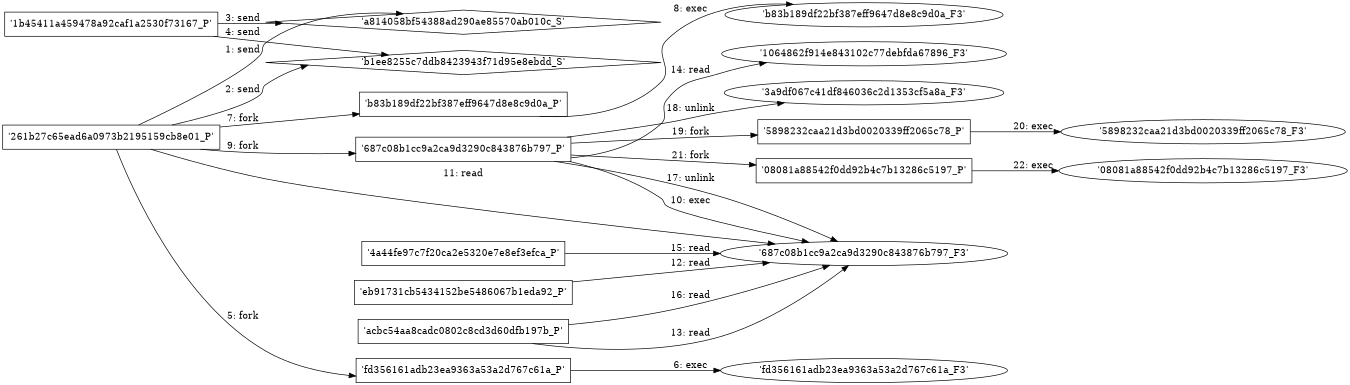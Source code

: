 digraph "D:\Learning\Paper\apt\基于CTI的攻击预警\Dataset\攻击图\ASGfromALLCTI\Talos ShadowGate Take Down Global Malvertising Campaign Thwarted.dot" {
rankdir="LR"
size="9"
fixedsize="false"
splines="true"
nodesep=0.3
ranksep=0
fontsize=10
overlap="scalexy"
engine= "neato"
	"'a814058bf54388ad290ae85570ab010c_S'" [node_type=Socket shape=diamond]
	"'261b27c65ead6a0973b2195159cb8e01_P'" [node_type=Process shape=box]
	"'261b27c65ead6a0973b2195159cb8e01_P'" -> "'a814058bf54388ad290ae85570ab010c_S'" [label="1: send"]
	"'b1ee8255c7ddb8423943f71d95e8ebdd_S'" [node_type=Socket shape=diamond]
	"'261b27c65ead6a0973b2195159cb8e01_P'" [node_type=Process shape=box]
	"'261b27c65ead6a0973b2195159cb8e01_P'" -> "'b1ee8255c7ddb8423943f71d95e8ebdd_S'" [label="2: send"]
	"'a814058bf54388ad290ae85570ab010c_S'" [node_type=Socket shape=diamond]
	"'1b45411a459478a92caf1a2530f73167_P'" [node_type=Process shape=box]
	"'1b45411a459478a92caf1a2530f73167_P'" -> "'a814058bf54388ad290ae85570ab010c_S'" [label="3: send"]
	"'b1ee8255c7ddb8423943f71d95e8ebdd_S'" [node_type=Socket shape=diamond]
	"'1b45411a459478a92caf1a2530f73167_P'" [node_type=Process shape=box]
	"'1b45411a459478a92caf1a2530f73167_P'" -> "'b1ee8255c7ddb8423943f71d95e8ebdd_S'" [label="4: send"]
	"'261b27c65ead6a0973b2195159cb8e01_P'" [node_type=Process shape=box]
	"'fd356161adb23ea9363a53a2d767c61a_P'" [node_type=Process shape=box]
	"'261b27c65ead6a0973b2195159cb8e01_P'" -> "'fd356161adb23ea9363a53a2d767c61a_P'" [label="5: fork"]
	"'fd356161adb23ea9363a53a2d767c61a_P'" [node_type=Process shape=box]
	"'fd356161adb23ea9363a53a2d767c61a_F3'" [node_type=File shape=ellipse]
	"'fd356161adb23ea9363a53a2d767c61a_P'" -> "'fd356161adb23ea9363a53a2d767c61a_F3'" [label="6: exec"]
	"'261b27c65ead6a0973b2195159cb8e01_P'" [node_type=Process shape=box]
	"'b83b189df22bf387eff9647d8e8c9d0a_P'" [node_type=Process shape=box]
	"'261b27c65ead6a0973b2195159cb8e01_P'" -> "'b83b189df22bf387eff9647d8e8c9d0a_P'" [label="7: fork"]
	"'b83b189df22bf387eff9647d8e8c9d0a_P'" [node_type=Process shape=box]
	"'b83b189df22bf387eff9647d8e8c9d0a_F3'" [node_type=File shape=ellipse]
	"'b83b189df22bf387eff9647d8e8c9d0a_P'" -> "'b83b189df22bf387eff9647d8e8c9d0a_F3'" [label="8: exec"]
	"'261b27c65ead6a0973b2195159cb8e01_P'" [node_type=Process shape=box]
	"'687c08b1cc9a2ca9d3290c843876b797_P'" [node_type=Process shape=box]
	"'261b27c65ead6a0973b2195159cb8e01_P'" -> "'687c08b1cc9a2ca9d3290c843876b797_P'" [label="9: fork"]
	"'687c08b1cc9a2ca9d3290c843876b797_P'" [node_type=Process shape=box]
	"'687c08b1cc9a2ca9d3290c843876b797_F3'" [node_type=File shape=ellipse]
	"'687c08b1cc9a2ca9d3290c843876b797_P'" -> "'687c08b1cc9a2ca9d3290c843876b797_F3'" [label="10: exec"]
	"'687c08b1cc9a2ca9d3290c843876b797_F3'" [node_type=file shape=ellipse]
	"'261b27c65ead6a0973b2195159cb8e01_P'" [node_type=Process shape=box]
	"'261b27c65ead6a0973b2195159cb8e01_P'" -> "'687c08b1cc9a2ca9d3290c843876b797_F3'" [label="11: read"]
	"'687c08b1cc9a2ca9d3290c843876b797_F3'" [node_type=file shape=ellipse]
	"'eb91731cb5434152be5486067b1eda92_P'" [node_type=Process shape=box]
	"'eb91731cb5434152be5486067b1eda92_P'" -> "'687c08b1cc9a2ca9d3290c843876b797_F3'" [label="12: read"]
	"'687c08b1cc9a2ca9d3290c843876b797_F3'" [node_type=file shape=ellipse]
	"'acbc54aa8cadc0802c8cd3d60dfb197b_P'" [node_type=Process shape=box]
	"'acbc54aa8cadc0802c8cd3d60dfb197b_P'" -> "'687c08b1cc9a2ca9d3290c843876b797_F3'" [label="13: read"]
	"'1064862f914e843102c77debfda67896_F3'" [node_type=file shape=ellipse]
	"'687c08b1cc9a2ca9d3290c843876b797_P'" [node_type=Process shape=box]
	"'687c08b1cc9a2ca9d3290c843876b797_P'" -> "'1064862f914e843102c77debfda67896_F3'" [label="14: read"]
	"'687c08b1cc9a2ca9d3290c843876b797_F3'" [node_type=file shape=ellipse]
	"'4a44fe97c7f20ca2e5320e7e8ef3efca_P'" [node_type=Process shape=box]
	"'4a44fe97c7f20ca2e5320e7e8ef3efca_P'" -> "'687c08b1cc9a2ca9d3290c843876b797_F3'" [label="15: read"]
	"'687c08b1cc9a2ca9d3290c843876b797_F3'" [node_type=file shape=ellipse]
	"'acbc54aa8cadc0802c8cd3d60dfb197b_P'" [node_type=Process shape=box]
	"'acbc54aa8cadc0802c8cd3d60dfb197b_P'" -> "'687c08b1cc9a2ca9d3290c843876b797_F3'" [label="16: read"]
	"'687c08b1cc9a2ca9d3290c843876b797_F3'" [node_type=file shape=ellipse]
	"'687c08b1cc9a2ca9d3290c843876b797_P'" [node_type=Process shape=box]
	"'687c08b1cc9a2ca9d3290c843876b797_P'" -> "'687c08b1cc9a2ca9d3290c843876b797_F3'" [label="17: unlink"]
	"'3a9df067c41df846036c2d1353cf5a8a_F3'" [node_type=file shape=ellipse]
	"'687c08b1cc9a2ca9d3290c843876b797_P'" [node_type=Process shape=box]
	"'687c08b1cc9a2ca9d3290c843876b797_P'" -> "'3a9df067c41df846036c2d1353cf5a8a_F3'" [label="18: unlink"]
	"'687c08b1cc9a2ca9d3290c843876b797_P'" [node_type=Process shape=box]
	"'5898232caa21d3bd0020339ff2065c78_P'" [node_type=Process shape=box]
	"'687c08b1cc9a2ca9d3290c843876b797_P'" -> "'5898232caa21d3bd0020339ff2065c78_P'" [label="19: fork"]
	"'5898232caa21d3bd0020339ff2065c78_P'" [node_type=Process shape=box]
	"'5898232caa21d3bd0020339ff2065c78_F3'" [node_type=File shape=ellipse]
	"'5898232caa21d3bd0020339ff2065c78_P'" -> "'5898232caa21d3bd0020339ff2065c78_F3'" [label="20: exec"]
	"'687c08b1cc9a2ca9d3290c843876b797_P'" [node_type=Process shape=box]
	"'08081a88542f0dd92b4c7b13286c5197_P'" [node_type=Process shape=box]
	"'687c08b1cc9a2ca9d3290c843876b797_P'" -> "'08081a88542f0dd92b4c7b13286c5197_P'" [label="21: fork"]
	"'08081a88542f0dd92b4c7b13286c5197_P'" [node_type=Process shape=box]
	"'08081a88542f0dd92b4c7b13286c5197_F3'" [node_type=File shape=ellipse]
	"'08081a88542f0dd92b4c7b13286c5197_P'" -> "'08081a88542f0dd92b4c7b13286c5197_F3'" [label="22: exec"]
}
